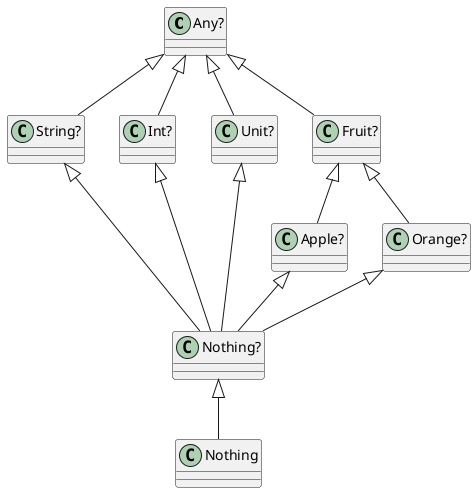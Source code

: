 @startuml


"Any?" <|-- "String?"

"Any?" <|-- "Int?"

"Any?" <|-- "Fruit?"
"Fruit?" <|-- "Apple?"
"Fruit?" <|-- "Orange?"

"Any?" <|-- "Unit?"

"Nothing?" <|-- Nothing

"String?" <|-- "Nothing?"
"Int?" <|-- "Nothing?"
"Unit?" <|-- "Nothing?"
"Apple?" <|-- "Nothing?"
"Orange?" <|-- "Nothing?"

"String?" -right[hidden]- "Int?"
"Int?" -right[hidden]- "Unit?"
"Unit?" -right[hidden]- "Fruit?"


@enduml
